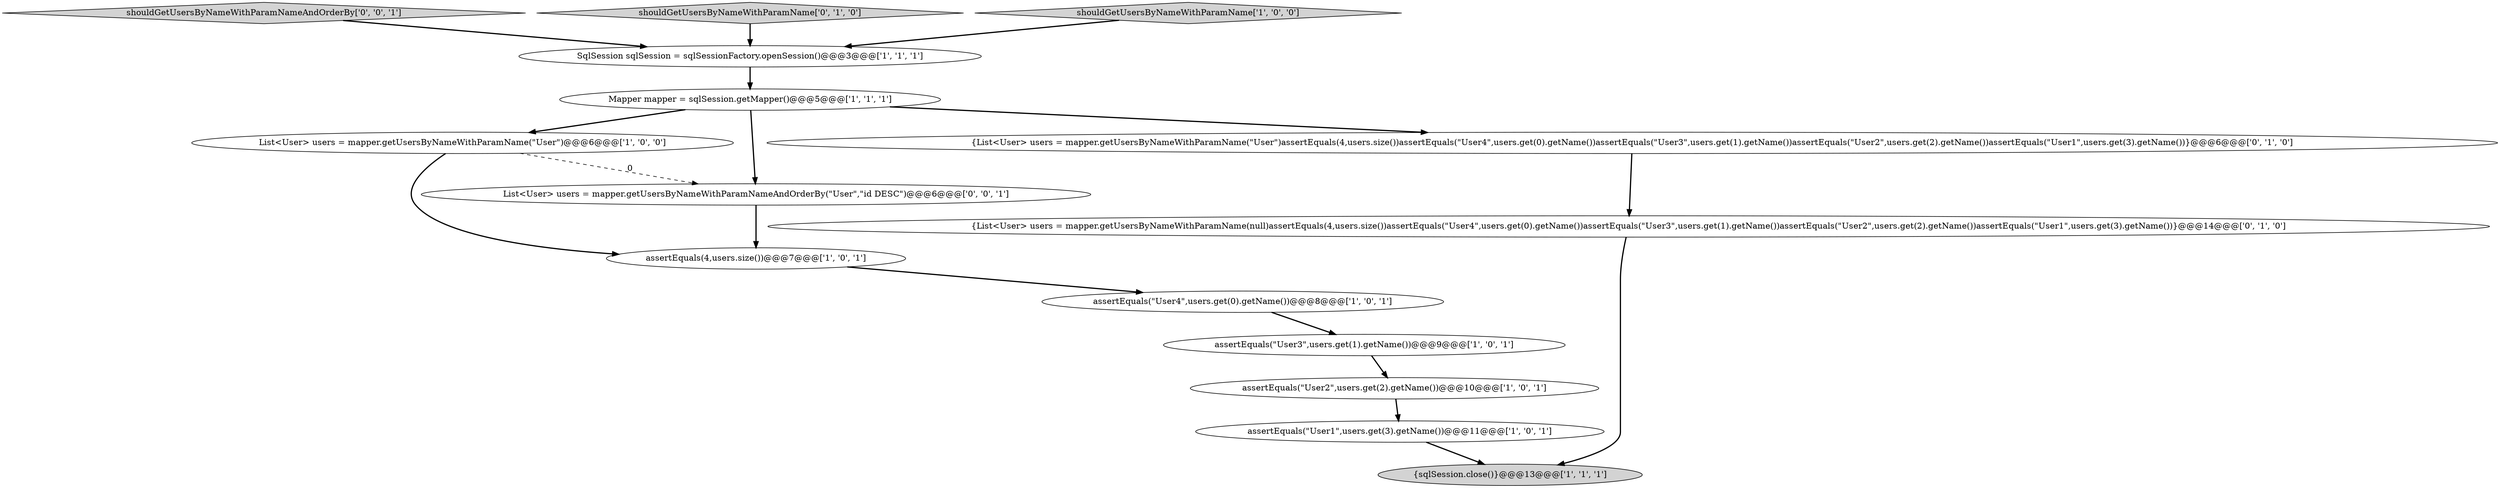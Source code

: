 digraph {
7 [style = filled, label = "assertEquals(4,users.size())@@@7@@@['1', '0', '1']", fillcolor = white, shape = ellipse image = "AAA0AAABBB1BBB"];
0 [style = filled, label = "List<User> users = mapper.getUsersByNameWithParamName(\"User\")@@@6@@@['1', '0', '0']", fillcolor = white, shape = ellipse image = "AAA0AAABBB1BBB"];
14 [style = filled, label = "shouldGetUsersByNameWithParamNameAndOrderBy['0', '0', '1']", fillcolor = lightgray, shape = diamond image = "AAA0AAABBB3BBB"];
4 [style = filled, label = "assertEquals(\"User1\",users.get(3).getName())@@@11@@@['1', '0', '1']", fillcolor = white, shape = ellipse image = "AAA0AAABBB1BBB"];
3 [style = filled, label = "{sqlSession.close()}@@@13@@@['1', '1', '1']", fillcolor = lightgray, shape = ellipse image = "AAA0AAABBB1BBB"];
10 [style = filled, label = "{List<User> users = mapper.getUsersByNameWithParamName(\"User\")assertEquals(4,users.size())assertEquals(\"User4\",users.get(0).getName())assertEquals(\"User3\",users.get(1).getName())assertEquals(\"User2\",users.get(2).getName())assertEquals(\"User1\",users.get(3).getName())}@@@6@@@['0', '1', '0']", fillcolor = white, shape = ellipse image = "AAA1AAABBB2BBB"];
9 [style = filled, label = "SqlSession sqlSession = sqlSessionFactory.openSession()@@@3@@@['1', '1', '1']", fillcolor = white, shape = ellipse image = "AAA0AAABBB1BBB"];
11 [style = filled, label = "shouldGetUsersByNameWithParamName['0', '1', '0']", fillcolor = lightgray, shape = diamond image = "AAA0AAABBB2BBB"];
1 [style = filled, label = "assertEquals(\"User2\",users.get(2).getName())@@@10@@@['1', '0', '1']", fillcolor = white, shape = ellipse image = "AAA0AAABBB1BBB"];
8 [style = filled, label = "shouldGetUsersByNameWithParamName['1', '0', '0']", fillcolor = lightgray, shape = diamond image = "AAA0AAABBB1BBB"];
13 [style = filled, label = "List<User> users = mapper.getUsersByNameWithParamNameAndOrderBy(\"User\",\"id DESC\")@@@6@@@['0', '0', '1']", fillcolor = white, shape = ellipse image = "AAA0AAABBB3BBB"];
12 [style = filled, label = "{List<User> users = mapper.getUsersByNameWithParamName(null)assertEquals(4,users.size())assertEquals(\"User4\",users.get(0).getName())assertEquals(\"User3\",users.get(1).getName())assertEquals(\"User2\",users.get(2).getName())assertEquals(\"User1\",users.get(3).getName())}@@@14@@@['0', '1', '0']", fillcolor = white, shape = ellipse image = "AAA1AAABBB2BBB"];
2 [style = filled, label = "assertEquals(\"User4\",users.get(0).getName())@@@8@@@['1', '0', '1']", fillcolor = white, shape = ellipse image = "AAA0AAABBB1BBB"];
6 [style = filled, label = "Mapper mapper = sqlSession.getMapper()@@@5@@@['1', '1', '1']", fillcolor = white, shape = ellipse image = "AAA0AAABBB1BBB"];
5 [style = filled, label = "assertEquals(\"User3\",users.get(1).getName())@@@9@@@['1', '0', '1']", fillcolor = white, shape = ellipse image = "AAA0AAABBB1BBB"];
6->0 [style = bold, label=""];
1->4 [style = bold, label=""];
10->12 [style = bold, label=""];
5->1 [style = bold, label=""];
11->9 [style = bold, label=""];
6->13 [style = bold, label=""];
8->9 [style = bold, label=""];
13->7 [style = bold, label=""];
14->9 [style = bold, label=""];
12->3 [style = bold, label=""];
4->3 [style = bold, label=""];
0->13 [style = dashed, label="0"];
0->7 [style = bold, label=""];
2->5 [style = bold, label=""];
9->6 [style = bold, label=""];
6->10 [style = bold, label=""];
7->2 [style = bold, label=""];
}
